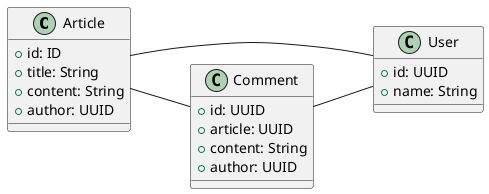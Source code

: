 @startuml
left to right direction

class Article {
  +id: ID
  +title: String
  +content: String
  +author: UUID
}

class User {
  +id: UUID
  +name: String
}

class Comment {
  +id: UUID
  +article: UUID
  +content: String
  +author: UUID
}

Article -- User
Article -- Comment
Comment -- User
@enduml
